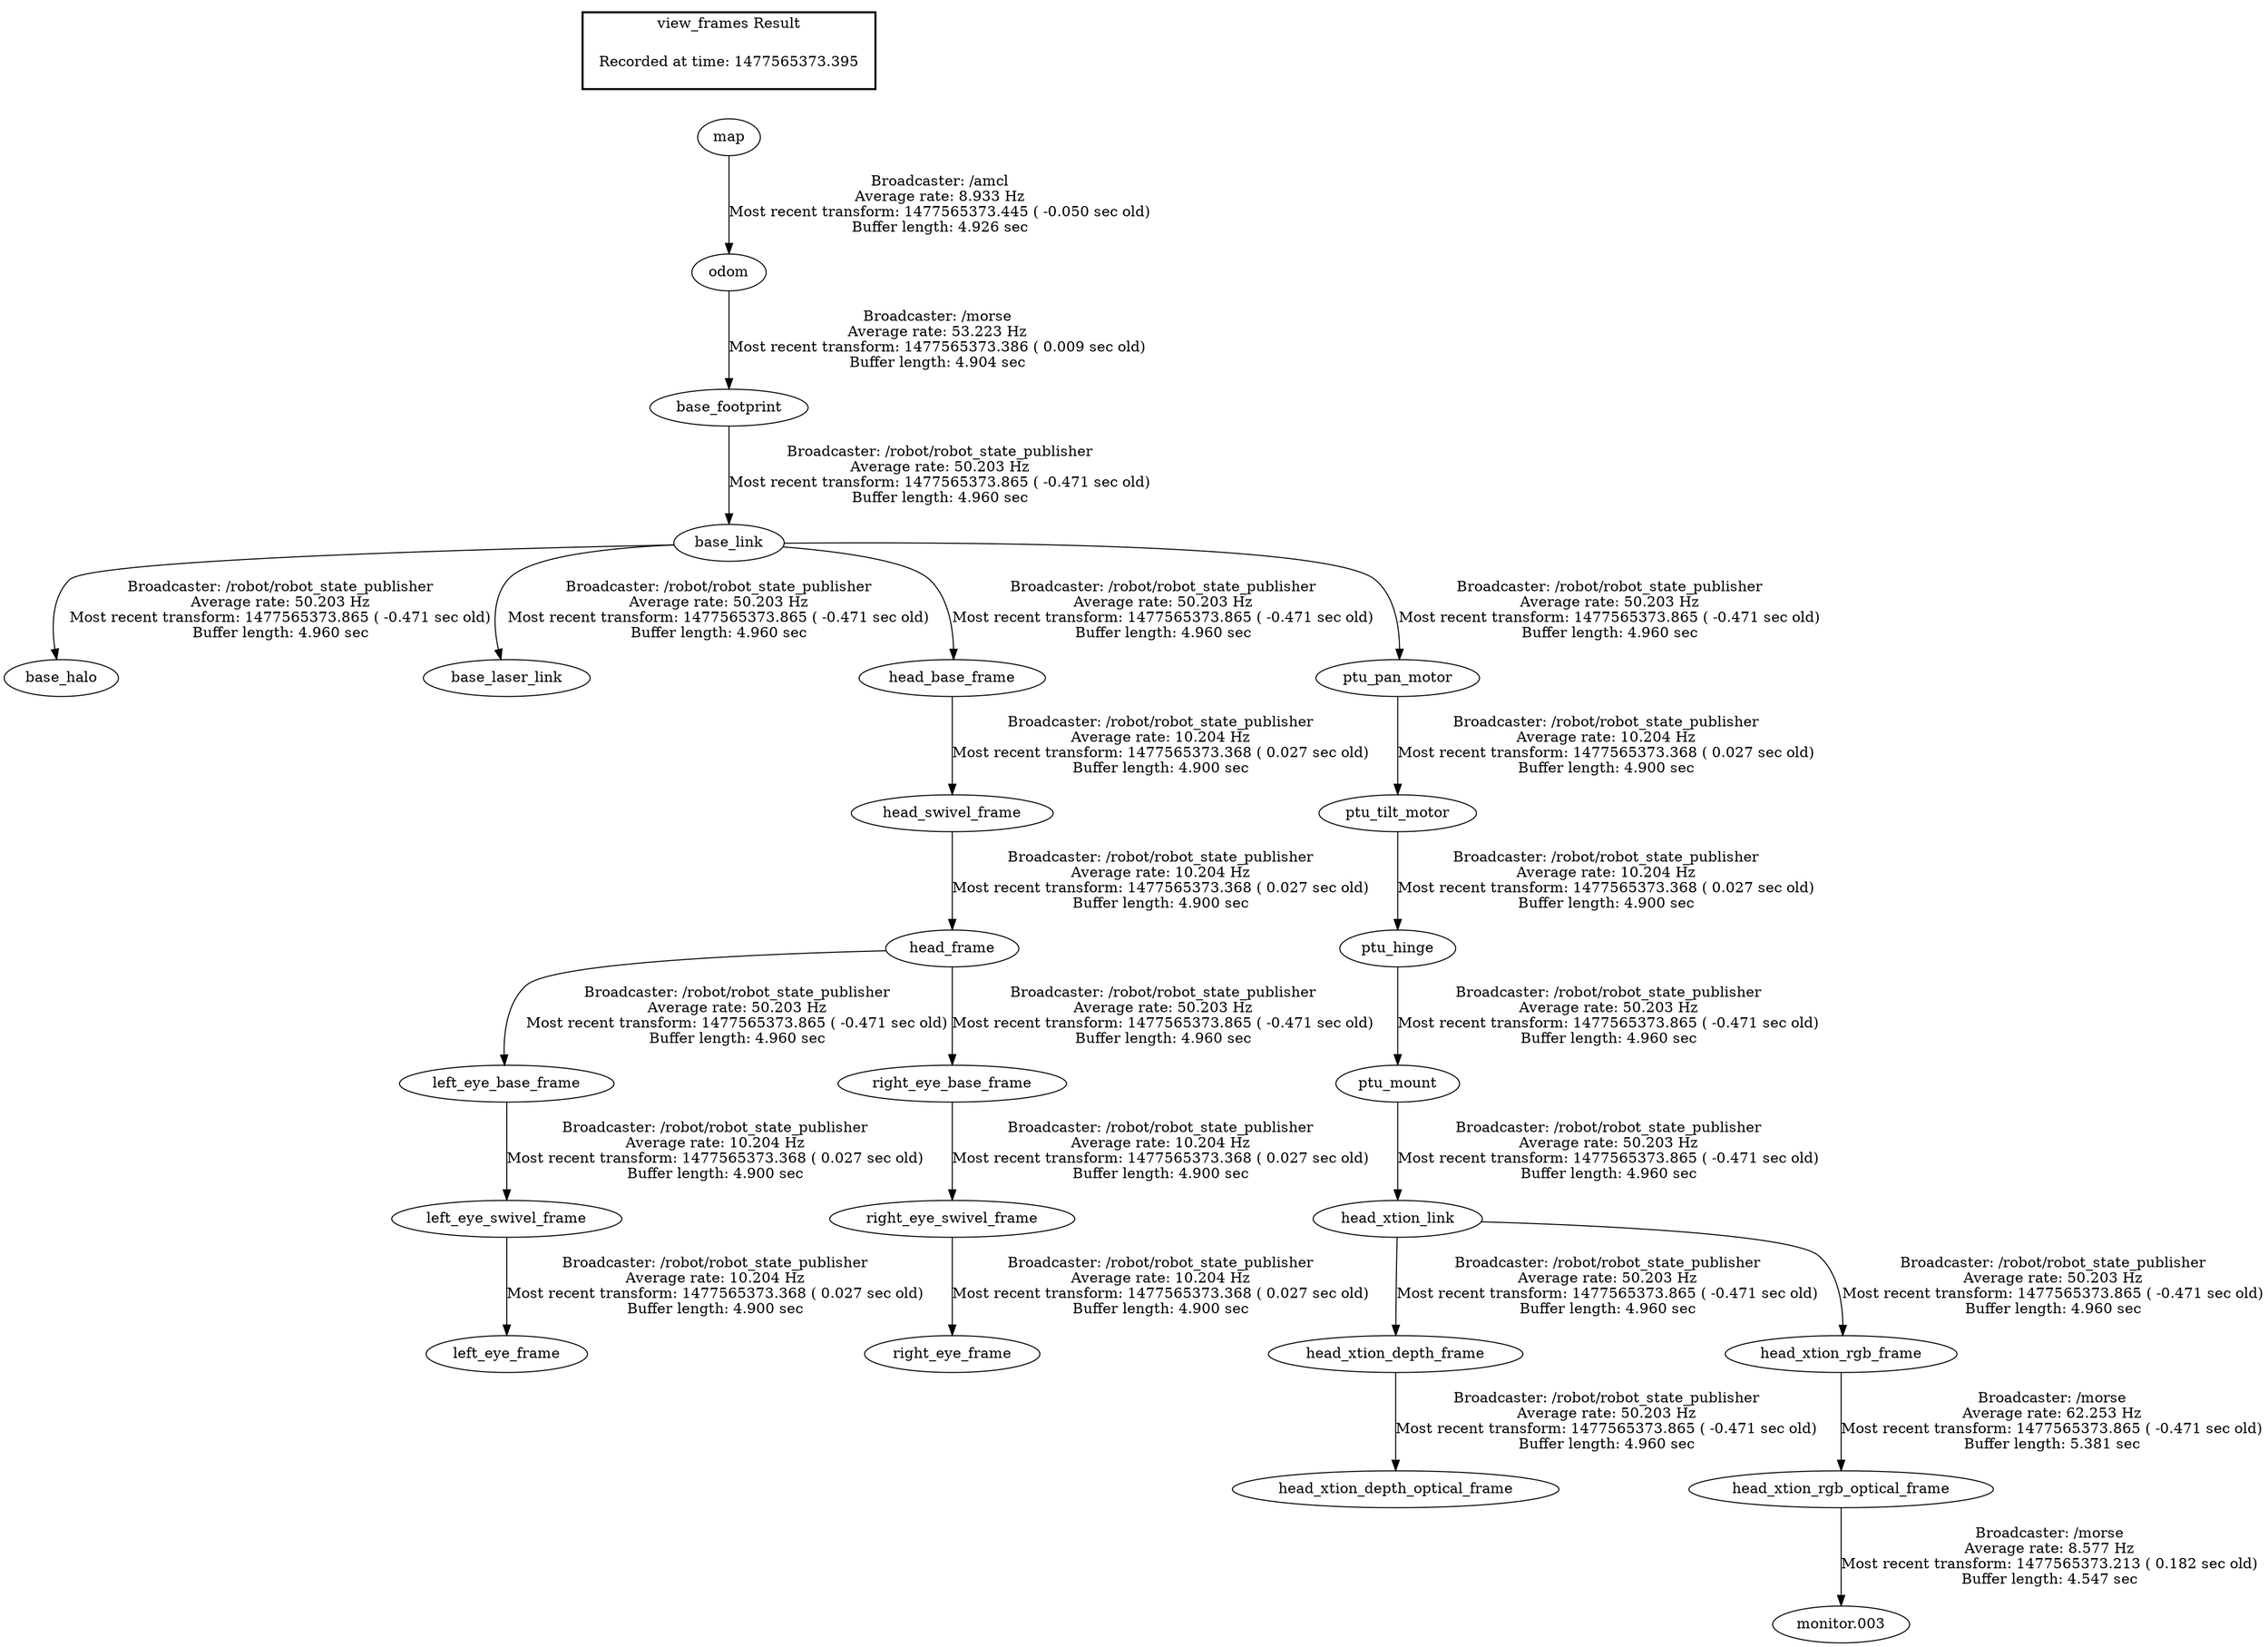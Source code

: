 digraph G {
"head_frame" -> "left_eye_base_frame"[label="Broadcaster: /robot/robot_state_publisher\nAverage rate: 50.203 Hz\nMost recent transform: 1477565373.865 ( -0.471 sec old)\nBuffer length: 4.960 sec\n"];
"head_swivel_frame" -> "head_frame"[label="Broadcaster: /robot/robot_state_publisher\nAverage rate: 10.204 Hz\nMost recent transform: 1477565373.368 ( 0.027 sec old)\nBuffer length: 4.900 sec\n"];
"base_footprint" -> "base_link"[label="Broadcaster: /robot/robot_state_publisher\nAverage rate: 50.203 Hz\nMost recent transform: 1477565373.865 ( -0.471 sec old)\nBuffer length: 4.960 sec\n"];
"odom" -> "base_footprint"[label="Broadcaster: /morse\nAverage rate: 53.223 Hz\nMost recent transform: 1477565373.386 ( 0.009 sec old)\nBuffer length: 4.904 sec\n"];
"base_link" -> "base_halo"[label="Broadcaster: /robot/robot_state_publisher\nAverage rate: 50.203 Hz\nMost recent transform: 1477565373.865 ( -0.471 sec old)\nBuffer length: 4.960 sec\n"];
"base_link" -> "base_laser_link"[label="Broadcaster: /robot/robot_state_publisher\nAverage rate: 50.203 Hz\nMost recent transform: 1477565373.865 ( -0.471 sec old)\nBuffer length: 4.960 sec\n"];
"base_link" -> "head_base_frame"[label="Broadcaster: /robot/robot_state_publisher\nAverage rate: 50.203 Hz\nMost recent transform: 1477565373.865 ( -0.471 sec old)\nBuffer length: 4.960 sec\n"];
"head_frame" -> "right_eye_base_frame"[label="Broadcaster: /robot/robot_state_publisher\nAverage rate: 50.203 Hz\nMost recent transform: 1477565373.865 ( -0.471 sec old)\nBuffer length: 4.960 sec\n"];
"head_xtion_link" -> "head_xtion_depth_frame"[label="Broadcaster: /robot/robot_state_publisher\nAverage rate: 50.203 Hz\nMost recent transform: 1477565373.865 ( -0.471 sec old)\nBuffer length: 4.960 sec\n"];
"ptu_mount" -> "head_xtion_link"[label="Broadcaster: /robot/robot_state_publisher\nAverage rate: 50.203 Hz\nMost recent transform: 1477565373.865 ( -0.471 sec old)\nBuffer length: 4.960 sec\n"];
"head_xtion_link" -> "head_xtion_rgb_frame"[label="Broadcaster: /robot/robot_state_publisher\nAverage rate: 50.203 Hz\nMost recent transform: 1477565373.865 ( -0.471 sec old)\nBuffer length: 4.960 sec\n"];
"head_xtion_depth_frame" -> "head_xtion_depth_optical_frame"[label="Broadcaster: /robot/robot_state_publisher\nAverage rate: 50.203 Hz\nMost recent transform: 1477565373.865 ( -0.471 sec old)\nBuffer length: 4.960 sec\n"];
"head_xtion_rgb_frame" -> "head_xtion_rgb_optical_frame"[label="Broadcaster: /morse\nAverage rate: 62.253 Hz\nMost recent transform: 1477565373.865 ( -0.471 sec old)\nBuffer length: 5.381 sec\n"];
"ptu_hinge" -> "ptu_mount"[label="Broadcaster: /robot/robot_state_publisher\nAverage rate: 50.203 Hz\nMost recent transform: 1477565373.865 ( -0.471 sec old)\nBuffer length: 4.960 sec\n"];
"ptu_tilt_motor" -> "ptu_hinge"[label="Broadcaster: /robot/robot_state_publisher\nAverage rate: 10.204 Hz\nMost recent transform: 1477565373.368 ( 0.027 sec old)\nBuffer length: 4.900 sec\n"];
"base_link" -> "ptu_pan_motor"[label="Broadcaster: /robot/robot_state_publisher\nAverage rate: 50.203 Hz\nMost recent transform: 1477565373.865 ( -0.471 sec old)\nBuffer length: 4.960 sec\n"];
"map" -> "odom"[label="Broadcaster: /amcl\nAverage rate: 8.933 Hz\nMost recent transform: 1477565373.445 ( -0.050 sec old)\nBuffer length: 4.926 sec\n"];
"left_eye_swivel_frame" -> "left_eye_frame"[label="Broadcaster: /robot/robot_state_publisher\nAverage rate: 10.204 Hz\nMost recent transform: 1477565373.368 ( 0.027 sec old)\nBuffer length: 4.900 sec\n"];
"left_eye_base_frame" -> "left_eye_swivel_frame"[label="Broadcaster: /robot/robot_state_publisher\nAverage rate: 10.204 Hz\nMost recent transform: 1477565373.368 ( 0.027 sec old)\nBuffer length: 4.900 sec\n"];
"head_base_frame" -> "head_swivel_frame"[label="Broadcaster: /robot/robot_state_publisher\nAverage rate: 10.204 Hz\nMost recent transform: 1477565373.368 ( 0.027 sec old)\nBuffer length: 4.900 sec\n"];
"right_eye_base_frame" -> "right_eye_swivel_frame"[label="Broadcaster: /robot/robot_state_publisher\nAverage rate: 10.204 Hz\nMost recent transform: 1477565373.368 ( 0.027 sec old)\nBuffer length: 4.900 sec\n"];
"right_eye_swivel_frame" -> "right_eye_frame"[label="Broadcaster: /robot/robot_state_publisher\nAverage rate: 10.204 Hz\nMost recent transform: 1477565373.368 ( 0.027 sec old)\nBuffer length: 4.900 sec\n"];
"ptu_pan_motor" -> "ptu_tilt_motor"[label="Broadcaster: /robot/robot_state_publisher\nAverage rate: 10.204 Hz\nMost recent transform: 1477565373.368 ( 0.027 sec old)\nBuffer length: 4.900 sec\n"];
"head_xtion_rgb_optical_frame" -> "monitor.003"[label="Broadcaster: /morse\nAverage rate: 8.577 Hz\nMost recent transform: 1477565373.213 ( 0.182 sec old)\nBuffer length: 4.547 sec\n"];
edge [style=invis];
 subgraph cluster_legend { style=bold; color=black; label ="view_frames Result";
"Recorded at time: 1477565373.395"[ shape=plaintext ] ;
 }->"map";
}